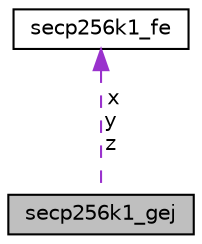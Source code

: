 digraph "secp256k1_gej"
{
  edge [fontname="Helvetica",fontsize="10",labelfontname="Helvetica",labelfontsize="10"];
  node [fontname="Helvetica",fontsize="10",shape=record];
  Node1 [label="secp256k1_gej",height=0.2,width=0.4,color="black", fillcolor="grey75", style="filled", fontcolor="black"];
  Node2 -> Node1 [dir="back",color="darkorchid3",fontsize="10",style="dashed",label=" x\ny\nz" ,fontname="Helvetica"];
  Node2 [label="secp256k1_fe",height=0.2,width=0.4,color="black", fillcolor="white", style="filled",URL="$d9/d11/structsecp256k1__fe.html"];
}
